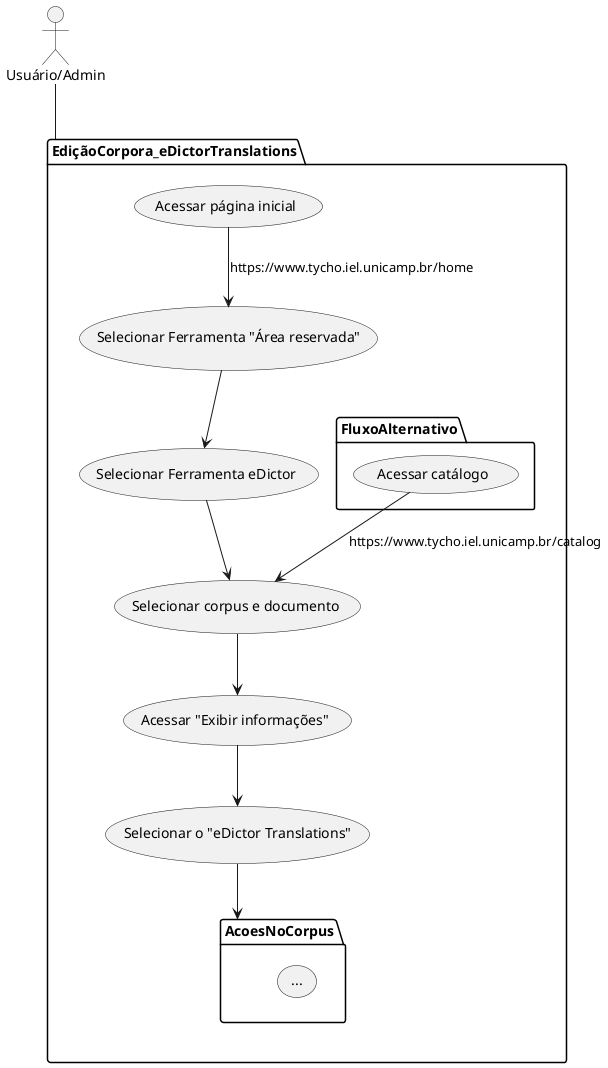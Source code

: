 @startuml "Caso de uso 6.01 - Edição dos corpora"

actor "Usuário/Admin" as User 
User -- EdiçãoCorpora_eDictorTranslations
package EdiçãoCorpora_eDictorTranslations  {
        (Acessar página inicial) --> (Selecionar Ferramenta "Área reservada"): https://www.tycho.iel.unicamp.br/home

        (Selecionar Ferramenta "Área reservada") --> (Selecionar Ferramenta eDictor)
        (Selecionar Ferramenta eDictor)-->(Selecionar corpus e documento)
        (Selecionar corpus e documento)-->(Acessar "Exibir informações")
        (Acessar "Exibir informações")-->(Selecionar o "eDictor Translations")
         
         package AcoesNoCorpus as Acoes{
            
         (...)

        
}


(Selecionar o "eDictor Translations")-->Acoes
 
package FluxoAlternativo{

(Acessar catálogo) --> (Selecionar corpus e documento): https://www.tycho.iel.unicamp.br/catalog

}
@enduml



